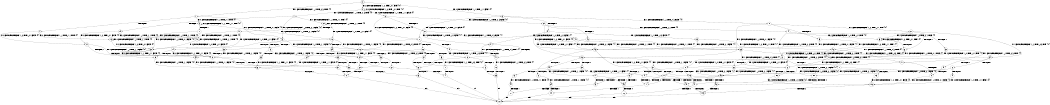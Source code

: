 digraph BCG {
size = "7, 10.5";
center = TRUE;
node [shape = circle];
0 [peripheries = 2];
0 -> 1 [label = "EX !1 !ATOMIC_EXCH_BRANCH (1, +1, TRUE, +0, 3, TRUE) !{0}"];
0 -> 2 [label = "EX !2 !ATOMIC_EXCH_BRANCH (1, +0, TRUE, +0, 1, TRUE) !{0}"];
0 -> 3 [label = "EX !0 !ATOMIC_EXCH_BRANCH (1, +1, TRUE, +1, 1, FALSE) !{0}"];
1 -> 4 [label = "TERMINATE !1"];
1 -> 5 [label = "EX !2 !ATOMIC_EXCH_BRANCH (1, +0, TRUE, +0, 1, FALSE) !{0}"];
1 -> 6 [label = "EX !0 !ATOMIC_EXCH_BRANCH (1, +1, TRUE, +1, 1, TRUE) !{0}"];
2 -> 7 [label = "EX !1 !ATOMIC_EXCH_BRANCH (1, +1, TRUE, +0, 3, TRUE) !{0}"];
2 -> 8 [label = "EX !0 !ATOMIC_EXCH_BRANCH (1, +1, TRUE, +1, 1, FALSE) !{0}"];
2 -> 2 [label = "EX !2 !ATOMIC_EXCH_BRANCH (1, +0, TRUE, +0, 1, TRUE) !{0}"];
3 -> 9 [label = "TERMINATE !0"];
3 -> 10 [label = "EX !1 !ATOMIC_EXCH_BRANCH (1, +1, TRUE, +0, 3, FALSE) !{0}"];
3 -> 11 [label = "EX !2 !ATOMIC_EXCH_BRANCH (1, +0, TRUE, +0, 1, FALSE) !{0}"];
4 -> 12 [label = "EX !2 !ATOMIC_EXCH_BRANCH (1, +0, TRUE, +0, 1, FALSE) !{0}"];
4 -> 13 [label = "EX !0 !ATOMIC_EXCH_BRANCH (1, +1, TRUE, +1, 1, TRUE) !{0}"];
5 -> 14 [label = "TERMINATE !1"];
5 -> 15 [label = "TERMINATE !2"];
5 -> 16 [label = "EX !0 !ATOMIC_EXCH_BRANCH (1, +1, TRUE, +1, 1, FALSE) !{0}"];
6 -> 17 [label = "TERMINATE !1"];
6 -> 18 [label = "EX !2 !ATOMIC_EXCH_BRANCH (1, +0, TRUE, +0, 1, FALSE) !{0}"];
6 -> 6 [label = "EX !0 !ATOMIC_EXCH_BRANCH (1, +1, TRUE, +1, 1, TRUE) !{0}"];
7 -> 19 [label = "TERMINATE !1"];
7 -> 20 [label = "EX !0 !ATOMIC_EXCH_BRANCH (1, +1, TRUE, +1, 1, TRUE) !{0}"];
7 -> 5 [label = "EX !2 !ATOMIC_EXCH_BRANCH (1, +0, TRUE, +0, 1, FALSE) !{0}"];
8 -> 21 [label = "TERMINATE !0"];
8 -> 22 [label = "EX !1 !ATOMIC_EXCH_BRANCH (1, +1, TRUE, +0, 3, FALSE) !{0}"];
8 -> 11 [label = "EX !2 !ATOMIC_EXCH_BRANCH (1, +0, TRUE, +0, 1, FALSE) !{0}"];
9 -> 23 [label = "EX !1 !ATOMIC_EXCH_BRANCH (1, +1, TRUE, +0, 3, FALSE) !{1}"];
9 -> 24 [label = "EX !2 !ATOMIC_EXCH_BRANCH (1, +0, TRUE, +0, 1, FALSE) !{1}"];
10 -> 25 [label = "TERMINATE !0"];
10 -> 26 [label = "EX !2 !ATOMIC_EXCH_BRANCH (1, +0, TRUE, +0, 1, FALSE) !{0}"];
10 -> 27 [label = "EX !1 !ATOMIC_EXCH_BRANCH (1, +0, TRUE, +1, 1, TRUE) !{0}"];
11 -> 28 [label = "TERMINATE !2"];
11 -> 29 [label = "TERMINATE !0"];
11 -> 16 [label = "EX !1 !ATOMIC_EXCH_BRANCH (1, +1, TRUE, +0, 3, TRUE) !{0}"];
12 -> 30 [label = "TERMINATE !2"];
12 -> 31 [label = "EX !0 !ATOMIC_EXCH_BRANCH (1, +1, TRUE, +1, 1, FALSE) !{0}"];
13 -> 32 [label = "EX !2 !ATOMIC_EXCH_BRANCH (1, +0, TRUE, +0, 1, FALSE) !{0}"];
13 -> 13 [label = "EX !0 !ATOMIC_EXCH_BRANCH (1, +1, TRUE, +1, 1, TRUE) !{0}"];
14 -> 30 [label = "TERMINATE !2"];
14 -> 31 [label = "EX !0 !ATOMIC_EXCH_BRANCH (1, +1, TRUE, +1, 1, FALSE) !{0}"];
15 -> 33 [label = "TERMINATE !1"];
15 -> 34 [label = "EX !0 !ATOMIC_EXCH_BRANCH (1, +1, TRUE, +1, 1, FALSE) !{0}"];
16 -> 35 [label = "TERMINATE !1"];
16 -> 36 [label = "TERMINATE !2"];
16 -> 37 [label = "TERMINATE !0"];
17 -> 32 [label = "EX !2 !ATOMIC_EXCH_BRANCH (1, +0, TRUE, +0, 1, FALSE) !{0}"];
17 -> 13 [label = "EX !0 !ATOMIC_EXCH_BRANCH (1, +1, TRUE, +1, 1, TRUE) !{0}"];
18 -> 38 [label = "TERMINATE !1"];
18 -> 39 [label = "TERMINATE !2"];
18 -> 16 [label = "EX !0 !ATOMIC_EXCH_BRANCH (1, +1, TRUE, +1, 1, FALSE) !{0}"];
19 -> 40 [label = "EX !0 !ATOMIC_EXCH_BRANCH (1, +1, TRUE, +1, 1, TRUE) !{0}"];
19 -> 12 [label = "EX !2 !ATOMIC_EXCH_BRANCH (1, +0, TRUE, +0, 1, FALSE) !{0}"];
20 -> 41 [label = "TERMINATE !1"];
20 -> 18 [label = "EX !2 !ATOMIC_EXCH_BRANCH (1, +0, TRUE, +0, 1, FALSE) !{0}"];
20 -> 20 [label = "EX !0 !ATOMIC_EXCH_BRANCH (1, +1, TRUE, +1, 1, TRUE) !{0}"];
21 -> 42 [label = "EX !1 !ATOMIC_EXCH_BRANCH (1, +1, TRUE, +0, 3, FALSE) !{1}"];
21 -> 24 [label = "EX !2 !ATOMIC_EXCH_BRANCH (1, +0, TRUE, +0, 1, FALSE) !{1}"];
22 -> 43 [label = "TERMINATE !0"];
22 -> 26 [label = "EX !2 !ATOMIC_EXCH_BRANCH (1, +0, TRUE, +0, 1, FALSE) !{0}"];
22 -> 44 [label = "EX !1 !ATOMIC_EXCH_BRANCH (1, +0, TRUE, +1, 1, TRUE) !{0}"];
23 -> 45 [label = "EX !2 !ATOMIC_EXCH_BRANCH (1, +0, TRUE, +0, 1, FALSE) !{1}"];
23 -> 46 [label = "EX !1 !ATOMIC_EXCH_BRANCH (1, +0, TRUE, +1, 1, TRUE) !{1}"];
24 -> 47 [label = "TERMINATE !2"];
24 -> 48 [label = "EX !1 !ATOMIC_EXCH_BRANCH (1, +1, TRUE, +0, 3, TRUE) !{1}"];
25 -> 45 [label = "EX !2 !ATOMIC_EXCH_BRANCH (1, +0, TRUE, +0, 1, FALSE) !{1}"];
25 -> 46 [label = "EX !1 !ATOMIC_EXCH_BRANCH (1, +0, TRUE, +1, 1, TRUE) !{1}"];
26 -> 49 [label = "TERMINATE !2"];
26 -> 50 [label = "TERMINATE !0"];
26 -> 51 [label = "EX !1 !ATOMIC_EXCH_BRANCH (1, +0, TRUE, +1, 1, FALSE) !{0}"];
27 -> 52 [label = "TERMINATE !0"];
27 -> 53 [label = "EX !2 !ATOMIC_EXCH_BRANCH (1, +0, TRUE, +0, 1, TRUE) !{0}"];
27 -> 54 [label = "EX !1 !ATOMIC_EXCH_BRANCH (1, +1, TRUE, +0, 3, TRUE) !{0}"];
28 -> 55 [label = "TERMINATE !0"];
28 -> 34 [label = "EX !1 !ATOMIC_EXCH_BRANCH (1, +1, TRUE, +0, 3, TRUE) !{0}"];
29 -> 47 [label = "TERMINATE !2"];
29 -> 48 [label = "EX !1 !ATOMIC_EXCH_BRANCH (1, +1, TRUE, +0, 3, TRUE) !{1}"];
30 -> 56 [label = "EX !0 !ATOMIC_EXCH_BRANCH (1, +1, TRUE, +1, 1, FALSE) !{0}"];
31 -> 57 [label = "TERMINATE !2"];
31 -> 58 [label = "TERMINATE !0"];
32 -> 59 [label = "TERMINATE !2"];
32 -> 31 [label = "EX !0 !ATOMIC_EXCH_BRANCH (1, +1, TRUE, +1, 1, FALSE) !{0}"];
33 -> 56 [label = "EX !0 !ATOMIC_EXCH_BRANCH (1, +1, TRUE, +1, 1, FALSE) !{0}"];
34 -> 60 [label = "TERMINATE !1"];
34 -> 61 [label = "TERMINATE !0"];
35 -> 57 [label = "TERMINATE !2"];
35 -> 58 [label = "TERMINATE !0"];
36 -> 60 [label = "TERMINATE !1"];
36 -> 61 [label = "TERMINATE !0"];
37 -> 62 [label = "TERMINATE !1"];
37 -> 63 [label = "TERMINATE !2"];
38 -> 59 [label = "TERMINATE !2"];
38 -> 31 [label = "EX !0 !ATOMIC_EXCH_BRANCH (1, +1, TRUE, +1, 1, FALSE) !{0}"];
39 -> 64 [label = "TERMINATE !1"];
39 -> 34 [label = "EX !0 !ATOMIC_EXCH_BRANCH (1, +1, TRUE, +1, 1, FALSE) !{0}"];
40 -> 32 [label = "EX !2 !ATOMIC_EXCH_BRANCH (1, +0, TRUE, +0, 1, FALSE) !{0}"];
40 -> 40 [label = "EX !0 !ATOMIC_EXCH_BRANCH (1, +1, TRUE, +1, 1, TRUE) !{0}"];
41 -> 32 [label = "EX !2 !ATOMIC_EXCH_BRANCH (1, +0, TRUE, +0, 1, FALSE) !{0}"];
41 -> 40 [label = "EX !0 !ATOMIC_EXCH_BRANCH (1, +1, TRUE, +1, 1, TRUE) !{0}"];
42 -> 45 [label = "EX !2 !ATOMIC_EXCH_BRANCH (1, +0, TRUE, +0, 1, FALSE) !{1}"];
42 -> 65 [label = "EX !1 !ATOMIC_EXCH_BRANCH (1, +0, TRUE, +1, 1, TRUE) !{1}"];
43 -> 45 [label = "EX !2 !ATOMIC_EXCH_BRANCH (1, +0, TRUE, +0, 1, FALSE) !{1}"];
43 -> 65 [label = "EX !1 !ATOMIC_EXCH_BRANCH (1, +0, TRUE, +1, 1, TRUE) !{1}"];
44 -> 66 [label = "TERMINATE !0"];
44 -> 53 [label = "EX !2 !ATOMIC_EXCH_BRANCH (1, +0, TRUE, +0, 1, TRUE) !{0}"];
44 -> 67 [label = "EX !1 !ATOMIC_EXCH_BRANCH (1, +1, TRUE, +0, 3, TRUE) !{0}"];
45 -> 68 [label = "TERMINATE !2"];
45 -> 69 [label = "EX !1 !ATOMIC_EXCH_BRANCH (1, +0, TRUE, +1, 1, FALSE) !{1}"];
46 -> 70 [label = "EX !2 !ATOMIC_EXCH_BRANCH (1, +0, TRUE, +0, 1, TRUE) !{1}"];
46 -> 71 [label = "EX !1 !ATOMIC_EXCH_BRANCH (1, +1, TRUE, +0, 3, TRUE) !{1}"];
47 -> 72 [label = "EX !1 !ATOMIC_EXCH_BRANCH (1, +1, TRUE, +0, 3, TRUE) !{1}"];
48 -> 62 [label = "TERMINATE !1"];
48 -> 63 [label = "TERMINATE !2"];
49 -> 73 [label = "TERMINATE !0"];
49 -> 74 [label = "EX !1 !ATOMIC_EXCH_BRANCH (1, +0, TRUE, +1, 1, FALSE) !{0}"];
50 -> 68 [label = "TERMINATE !2"];
50 -> 69 [label = "EX !1 !ATOMIC_EXCH_BRANCH (1, +0, TRUE, +1, 1, FALSE) !{1}"];
51 -> 75 [label = "TERMINATE !1"];
51 -> 76 [label = "TERMINATE !2"];
51 -> 77 [label = "TERMINATE !0"];
52 -> 70 [label = "EX !2 !ATOMIC_EXCH_BRANCH (1, +0, TRUE, +0, 1, TRUE) !{1}"];
52 -> 71 [label = "EX !1 !ATOMIC_EXCH_BRANCH (1, +1, TRUE, +0, 3, TRUE) !{1}"];
53 -> 66 [label = "TERMINATE !0"];
53 -> 53 [label = "EX !2 !ATOMIC_EXCH_BRANCH (1, +0, TRUE, +0, 1, TRUE) !{0}"];
53 -> 67 [label = "EX !1 !ATOMIC_EXCH_BRANCH (1, +1, TRUE, +0, 3, TRUE) !{0}"];
54 -> 78 [label = "TERMINATE !1"];
54 -> 79 [label = "TERMINATE !0"];
54 -> 80 [label = "EX !2 !ATOMIC_EXCH_BRANCH (1, +0, TRUE, +0, 1, FALSE) !{0}"];
55 -> 81 [label = "EX !1 !ATOMIC_EXCH_BRANCH (1, +1, TRUE, +0, 3, TRUE) !{2}"];
56 -> 82 [label = "TERMINATE !0"];
57 -> 82 [label = "TERMINATE !0"];
58 -> 83 [label = "TERMINATE !2"];
59 -> 56 [label = "EX !0 !ATOMIC_EXCH_BRANCH (1, +1, TRUE, +1, 1, FALSE) !{0}"];
60 -> 82 [label = "TERMINATE !0"];
61 -> 84 [label = "TERMINATE !1"];
62 -> 83 [label = "TERMINATE !2"];
63 -> 85 [label = "TERMINATE !1"];
64 -> 56 [label = "EX !0 !ATOMIC_EXCH_BRANCH (1, +1, TRUE, +1, 1, FALSE) !{0}"];
65 -> 70 [label = "EX !2 !ATOMIC_EXCH_BRANCH (1, +0, TRUE, +0, 1, TRUE) !{1}"];
65 -> 86 [label = "EX !1 !ATOMIC_EXCH_BRANCH (1, +1, TRUE, +0, 3, TRUE) !{1}"];
66 -> 70 [label = "EX !2 !ATOMIC_EXCH_BRANCH (1, +0, TRUE, +0, 1, TRUE) !{1}"];
66 -> 86 [label = "EX !1 !ATOMIC_EXCH_BRANCH (1, +1, TRUE, +0, 3, TRUE) !{1}"];
67 -> 87 [label = "TERMINATE !1"];
67 -> 88 [label = "TERMINATE !0"];
67 -> 80 [label = "EX !2 !ATOMIC_EXCH_BRANCH (1, +0, TRUE, +0, 1, FALSE) !{0}"];
68 -> 89 [label = "EX !1 !ATOMIC_EXCH_BRANCH (1, +0, TRUE, +1, 1, FALSE) !{1}"];
69 -> 90 [label = "TERMINATE !1"];
69 -> 91 [label = "TERMINATE !2"];
70 -> 70 [label = "EX !2 !ATOMIC_EXCH_BRANCH (1, +0, TRUE, +0, 1, TRUE) !{1}"];
70 -> 86 [label = "EX !1 !ATOMIC_EXCH_BRANCH (1, +1, TRUE, +0, 3, TRUE) !{1}"];
71 -> 92 [label = "TERMINATE !1"];
71 -> 93 [label = "EX !2 !ATOMIC_EXCH_BRANCH (1, +0, TRUE, +0, 1, FALSE) !{1}"];
72 -> 85 [label = "TERMINATE !1"];
73 -> 94 [label = "EX !1 !ATOMIC_EXCH_BRANCH (1, +0, TRUE, +1, 1, FALSE) !{2}"];
74 -> 95 [label = "TERMINATE !1"];
74 -> 96 [label = "TERMINATE !0"];
75 -> 97 [label = "TERMINATE !2"];
75 -> 98 [label = "TERMINATE !0"];
76 -> 95 [label = "TERMINATE !1"];
76 -> 96 [label = "TERMINATE !0"];
77 -> 90 [label = "TERMINATE !1"];
77 -> 91 [label = "TERMINATE !2"];
78 -> 99 [label = "TERMINATE !0"];
78 -> 100 [label = "EX !2 !ATOMIC_EXCH_BRANCH (1, +0, TRUE, +0, 1, FALSE) !{0}"];
79 -> 92 [label = "TERMINATE !1"];
79 -> 93 [label = "EX !2 !ATOMIC_EXCH_BRANCH (1, +0, TRUE, +0, 1, FALSE) !{1}"];
80 -> 75 [label = "TERMINATE !1"];
80 -> 76 [label = "TERMINATE !2"];
80 -> 77 [label = "TERMINATE !0"];
81 -> 84 [label = "TERMINATE !1"];
82 -> 101 [label = "exit"];
83 -> 101 [label = "exit"];
84 -> 101 [label = "exit"];
85 -> 101 [label = "exit"];
86 -> 102 [label = "TERMINATE !1"];
86 -> 93 [label = "EX !2 !ATOMIC_EXCH_BRANCH (1, +0, TRUE, +0, 1, FALSE) !{1}"];
87 -> 103 [label = "TERMINATE !0"];
87 -> 100 [label = "EX !2 !ATOMIC_EXCH_BRANCH (1, +0, TRUE, +0, 1, FALSE) !{0}"];
88 -> 102 [label = "TERMINATE !1"];
88 -> 93 [label = "EX !2 !ATOMIC_EXCH_BRANCH (1, +0, TRUE, +0, 1, FALSE) !{1}"];
89 -> 104 [label = "TERMINATE !1"];
90 -> 105 [label = "TERMINATE !2"];
91 -> 104 [label = "TERMINATE !1"];
92 -> 106 [label = "EX !2 !ATOMIC_EXCH_BRANCH (1, +0, TRUE, +0, 1, FALSE) !{2}"];
93 -> 90 [label = "TERMINATE !1"];
93 -> 91 [label = "TERMINATE !2"];
94 -> 107 [label = "TERMINATE !1"];
95 -> 108 [label = "TERMINATE !0"];
96 -> 107 [label = "TERMINATE !1"];
97 -> 108 [label = "TERMINATE !0"];
98 -> 105 [label = "TERMINATE !2"];
99 -> 106 [label = "EX !2 !ATOMIC_EXCH_BRANCH (1, +0, TRUE, +0, 1, FALSE) !{2}"];
100 -> 97 [label = "TERMINATE !2"];
100 -> 98 [label = "TERMINATE !0"];
102 -> 106 [label = "EX !2 !ATOMIC_EXCH_BRANCH (1, +0, TRUE, +0, 1, FALSE) !{2}"];
103 -> 106 [label = "EX !2 !ATOMIC_EXCH_BRANCH (1, +0, TRUE, +0, 1, FALSE) !{2}"];
104 -> 101 [label = "exit"];
105 -> 101 [label = "exit"];
106 -> 105 [label = "TERMINATE !2"];
107 -> 101 [label = "exit"];
108 -> 101 [label = "exit"];
}
